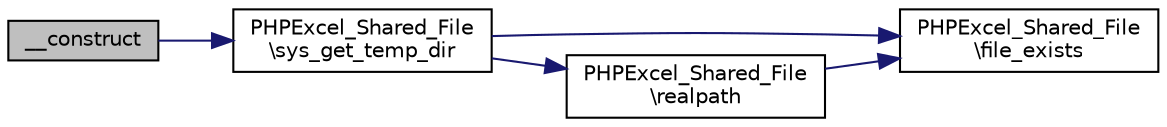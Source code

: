 digraph "__construct"
{
  edge [fontname="Helvetica",fontsize="10",labelfontname="Helvetica",labelfontsize="10"];
  node [fontname="Helvetica",fontsize="10",shape=record];
  rankdir="LR";
  Node0 [label="__construct",height=0.2,width=0.4,color="black", fillcolor="grey75", style="filled", fontcolor="black"];
  Node0 -> Node1 [color="midnightblue",fontsize="10",style="solid",fontname="Helvetica"];
  Node1 [label="PHPExcel_Shared_File\l\\sys_get_temp_dir",height=0.2,width=0.4,color="black", fillcolor="white", style="filled",URL="$class_p_h_p_excel___shared___file.html#ace631d4bfe98296fe65c34b0bf50f2e3"];
  Node1 -> Node2 [color="midnightblue",fontsize="10",style="solid",fontname="Helvetica"];
  Node2 [label="PHPExcel_Shared_File\l\\file_exists",height=0.2,width=0.4,color="black", fillcolor="white", style="filled",URL="$class_p_h_p_excel___shared___file.html#a065720635f19b64912db08f72cb13c4a"];
  Node1 -> Node3 [color="midnightblue",fontsize="10",style="solid",fontname="Helvetica"];
  Node3 [label="PHPExcel_Shared_File\l\\realpath",height=0.2,width=0.4,color="black", fillcolor="white", style="filled",URL="$class_p_h_p_excel___shared___file.html#a548c451387ddad2e2a9d304e976ee122"];
  Node3 -> Node2 [color="midnightblue",fontsize="10",style="solid",fontname="Helvetica"];
}
